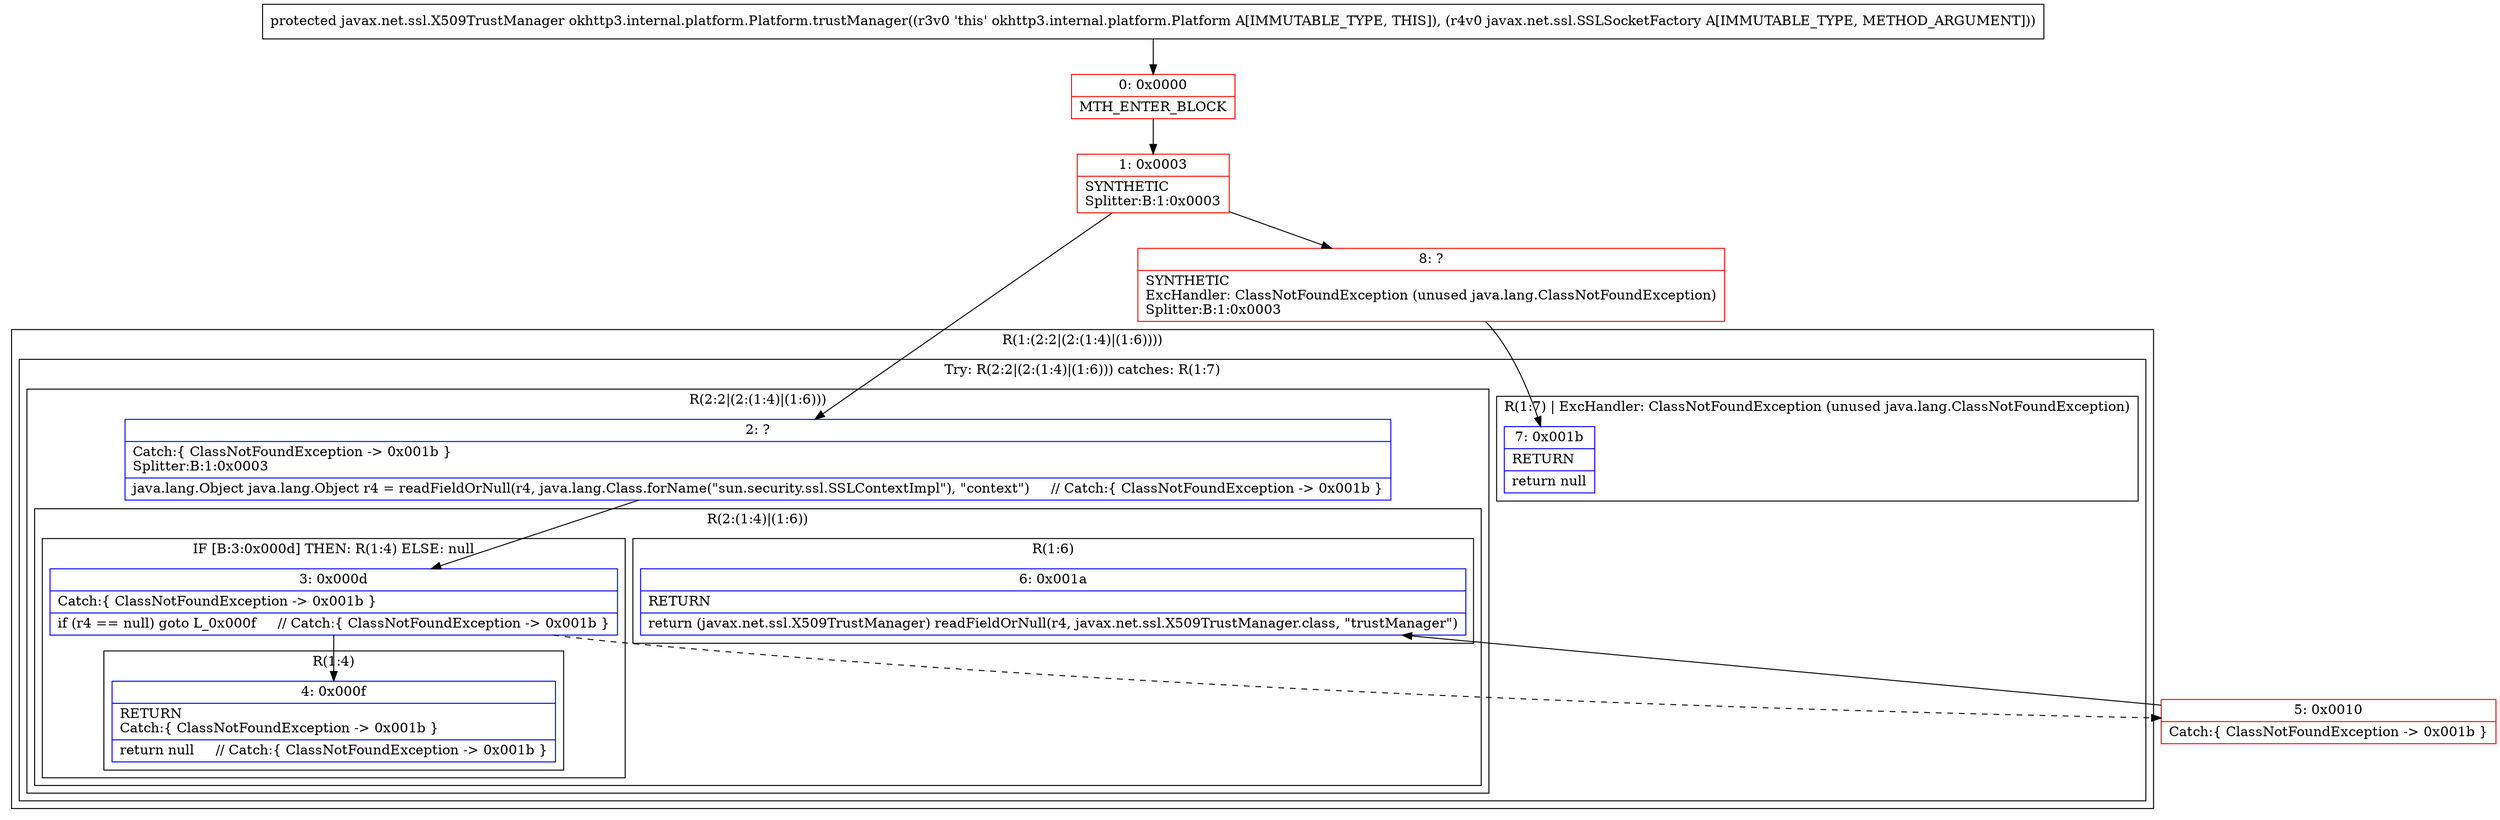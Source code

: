 digraph "CFG forokhttp3.internal.platform.Platform.trustManager(Ljavax\/net\/ssl\/SSLSocketFactory;)Ljavax\/net\/ssl\/X509TrustManager;" {
subgraph cluster_Region_2119783552 {
label = "R(1:(2:2|(2:(1:4)|(1:6))))";
node [shape=record,color=blue];
subgraph cluster_TryCatchRegion_1109955079 {
label = "Try: R(2:2|(2:(1:4)|(1:6))) catches: R(1:7)";
node [shape=record,color=blue];
subgraph cluster_Region_1989927974 {
label = "R(2:2|(2:(1:4)|(1:6)))";
node [shape=record,color=blue];
Node_2 [shape=record,label="{2\:\ ?|Catch:\{ ClassNotFoundException \-\> 0x001b \}\lSplitter:B:1:0x0003\l|java.lang.Object java.lang.Object r4 = readFieldOrNull(r4, java.lang.Class.forName(\"sun.security.ssl.SSLContextImpl\"), \"context\")     \/\/ Catch:\{ ClassNotFoundException \-\> 0x001b \}\l}"];
subgraph cluster_Region_1790859910 {
label = "R(2:(1:4)|(1:6))";
node [shape=record,color=blue];
subgraph cluster_IfRegion_1647992847 {
label = "IF [B:3:0x000d] THEN: R(1:4) ELSE: null";
node [shape=record,color=blue];
Node_3 [shape=record,label="{3\:\ 0x000d|Catch:\{ ClassNotFoundException \-\> 0x001b \}\l|if (r4 == null) goto L_0x000f     \/\/ Catch:\{ ClassNotFoundException \-\> 0x001b \}\l}"];
subgraph cluster_Region_1447997861 {
label = "R(1:4)";
node [shape=record,color=blue];
Node_4 [shape=record,label="{4\:\ 0x000f|RETURN\lCatch:\{ ClassNotFoundException \-\> 0x001b \}\l|return null     \/\/ Catch:\{ ClassNotFoundException \-\> 0x001b \}\l}"];
}
}
subgraph cluster_Region_2027479829 {
label = "R(1:6)";
node [shape=record,color=blue];
Node_6 [shape=record,label="{6\:\ 0x001a|RETURN\l|return (javax.net.ssl.X509TrustManager) readFieldOrNull(r4, javax.net.ssl.X509TrustManager.class, \"trustManager\")\l}"];
}
}
}
subgraph cluster_Region_1644630712 {
label = "R(1:7) | ExcHandler: ClassNotFoundException (unused java.lang.ClassNotFoundException)\l";
node [shape=record,color=blue];
Node_7 [shape=record,label="{7\:\ 0x001b|RETURN\l|return null\l}"];
}
}
}
subgraph cluster_Region_1644630712 {
label = "R(1:7) | ExcHandler: ClassNotFoundException (unused java.lang.ClassNotFoundException)\l";
node [shape=record,color=blue];
Node_7 [shape=record,label="{7\:\ 0x001b|RETURN\l|return null\l}"];
}
Node_0 [shape=record,color=red,label="{0\:\ 0x0000|MTH_ENTER_BLOCK\l}"];
Node_1 [shape=record,color=red,label="{1\:\ 0x0003|SYNTHETIC\lSplitter:B:1:0x0003\l}"];
Node_5 [shape=record,color=red,label="{5\:\ 0x0010|Catch:\{ ClassNotFoundException \-\> 0x001b \}\l}"];
Node_8 [shape=record,color=red,label="{8\:\ ?|SYNTHETIC\lExcHandler: ClassNotFoundException (unused java.lang.ClassNotFoundException)\lSplitter:B:1:0x0003\l}"];
MethodNode[shape=record,label="{protected javax.net.ssl.X509TrustManager okhttp3.internal.platform.Platform.trustManager((r3v0 'this' okhttp3.internal.platform.Platform A[IMMUTABLE_TYPE, THIS]), (r4v0 javax.net.ssl.SSLSocketFactory A[IMMUTABLE_TYPE, METHOD_ARGUMENT])) }"];
MethodNode -> Node_0;
Node_2 -> Node_3;
Node_3 -> Node_4;
Node_3 -> Node_5[style=dashed];
Node_0 -> Node_1;
Node_1 -> Node_2;
Node_1 -> Node_8;
Node_5 -> Node_6;
Node_8 -> Node_7;
}

